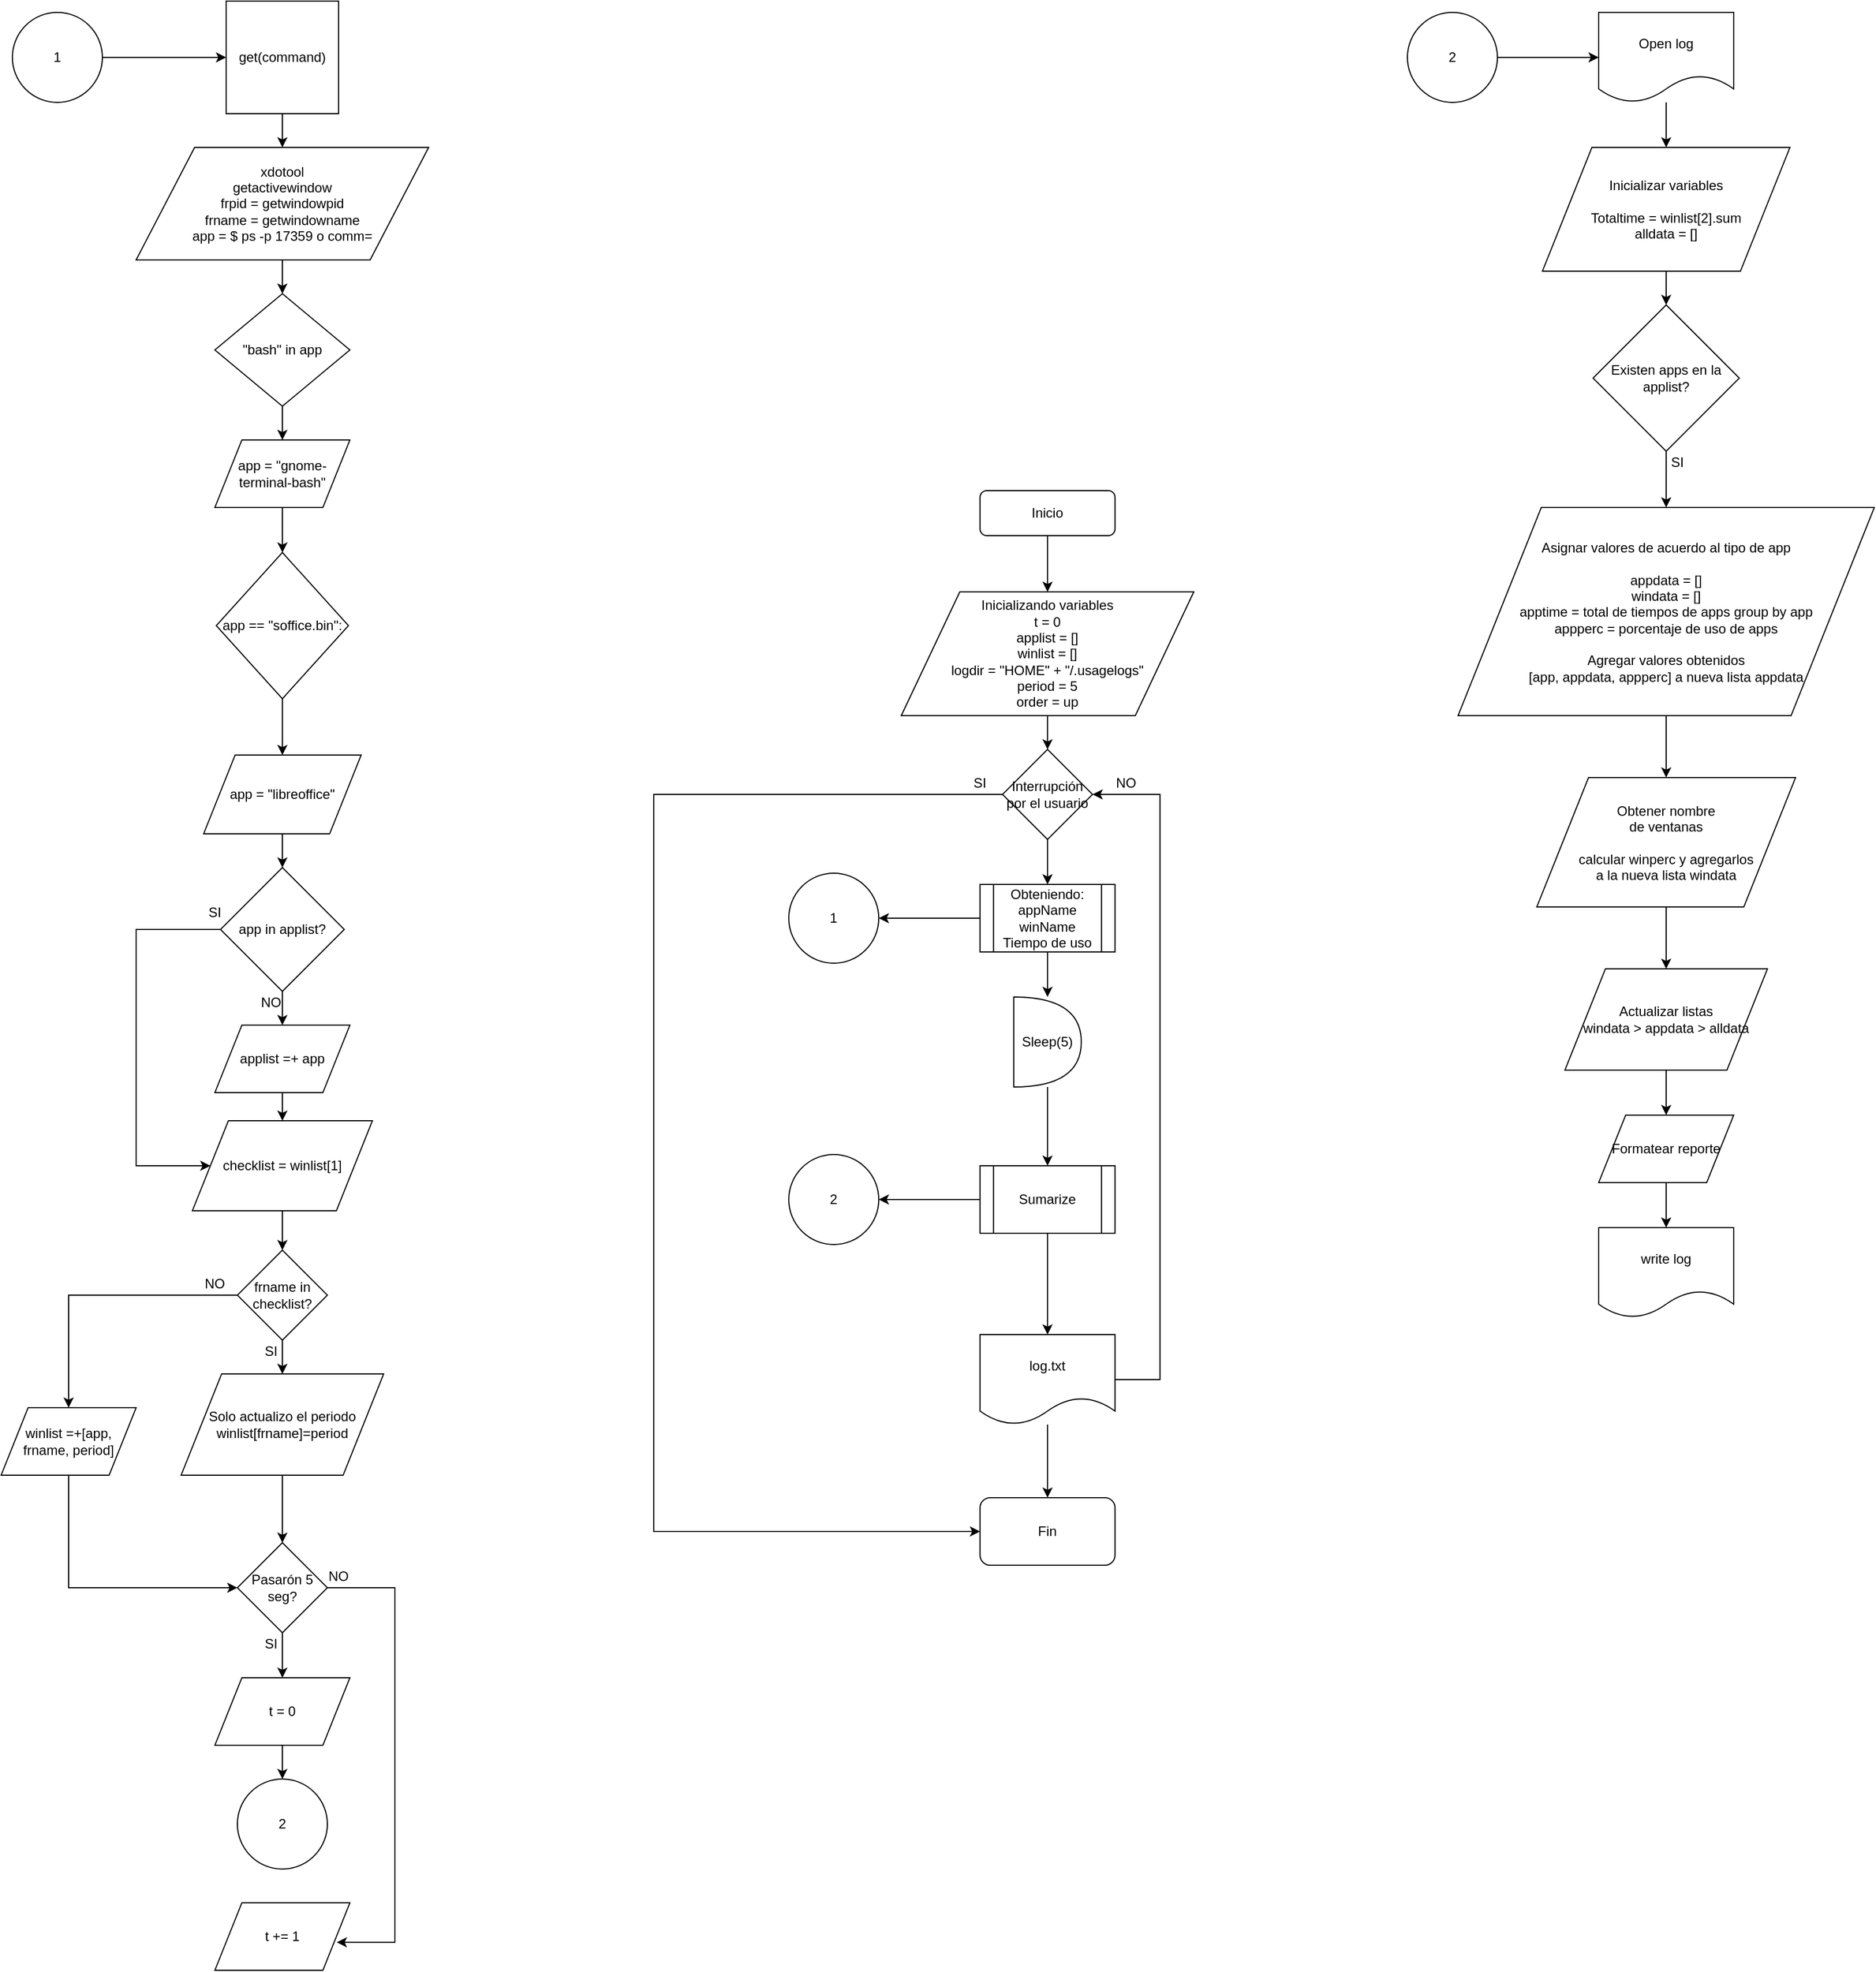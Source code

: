 <mxfile version="13.2.2" type="device"><diagram id="C5RBs43oDa-KdzZeNtuy" name="Page-1"><mxGraphModel dx="870" dy="636" grid="1" gridSize="10" guides="1" tooltips="1" connect="1" arrows="1" fold="1" page="1" pageScale="1" pageWidth="3300" pageHeight="2339" math="0" shadow="0"><root><mxCell id="WIyWlLk6GJQsqaUBKTNV-0"/><mxCell id="WIyWlLk6GJQsqaUBKTNV-1" parent="WIyWlLk6GJQsqaUBKTNV-0"/><mxCell id="TZGEz8ic17-XEerQksNN-13" style="edgeStyle=orthogonalEdgeStyle;rounded=0;orthogonalLoop=1;jettySize=auto;html=1;entryX=0.5;entryY=0;entryDx=0;entryDy=0;" edge="1" parent="WIyWlLk6GJQsqaUBKTNV-1" source="WIyWlLk6GJQsqaUBKTNV-3" target="TZGEz8ic17-XEerQksNN-1"><mxGeometry relative="1" as="geometry"/></mxCell><mxCell id="WIyWlLk6GJQsqaUBKTNV-3" value="Inicio" style="rounded=1;whiteSpace=wrap;html=1;fontSize=12;glass=0;strokeWidth=1;shadow=0;" parent="WIyWlLk6GJQsqaUBKTNV-1" vertex="1"><mxGeometry x="880.11" y="455" width="120" height="40" as="geometry"/></mxCell><mxCell id="TZGEz8ic17-XEerQksNN-12" style="edgeStyle=orthogonalEdgeStyle;rounded=0;orthogonalLoop=1;jettySize=auto;html=1;" edge="1" parent="WIyWlLk6GJQsqaUBKTNV-1" source="TZGEz8ic17-XEerQksNN-1" target="TZGEz8ic17-XEerQksNN-2"><mxGeometry relative="1" as="geometry"/></mxCell><mxCell id="TZGEz8ic17-XEerQksNN-1" value="Inicializando variables&lt;br&gt;t = 0&lt;br&gt;applist = []&lt;br&gt;winlist = []&lt;br&gt;logdir = &quot;HOME&quot; + &quot;/.usagelogs&quot;&lt;br&gt;period = 5&lt;br&gt;order = up" style="shape=parallelogram;perimeter=parallelogramPerimeter;whiteSpace=wrap;html=1;" vertex="1" parent="WIyWlLk6GJQsqaUBKTNV-1"><mxGeometry x="810.11" y="545" width="260" height="110" as="geometry"/></mxCell><mxCell id="TZGEz8ic17-XEerQksNN-7" style="edgeStyle=orthogonalEdgeStyle;rounded=0;orthogonalLoop=1;jettySize=auto;html=1;" edge="1" parent="WIyWlLk6GJQsqaUBKTNV-1" source="TZGEz8ic17-XEerQksNN-2" target="TZGEz8ic17-XEerQksNN-3"><mxGeometry relative="1" as="geometry"/></mxCell><mxCell id="TZGEz8ic17-XEerQksNN-11" style="edgeStyle=orthogonalEdgeStyle;rounded=0;orthogonalLoop=1;jettySize=auto;html=1;entryX=0;entryY=0.5;entryDx=0;entryDy=0;" edge="1" parent="WIyWlLk6GJQsqaUBKTNV-1" source="TZGEz8ic17-XEerQksNN-2" target="TZGEz8ic17-XEerQksNN-5"><mxGeometry relative="1" as="geometry"><mxPoint x="830.11" y="1085" as="targetPoint"/><Array as="points"><mxPoint x="590.11" y="725"/><mxPoint x="590.11" y="1380"/></Array></mxGeometry></mxCell><mxCell id="TZGEz8ic17-XEerQksNN-2" value="Interrupción por el usuario" style="rhombus;whiteSpace=wrap;html=1;" vertex="1" parent="WIyWlLk6GJQsqaUBKTNV-1"><mxGeometry x="900.11" y="685" width="80" height="80" as="geometry"/></mxCell><mxCell id="TZGEz8ic17-XEerQksNN-8" style="edgeStyle=orthogonalEdgeStyle;rounded=0;orthogonalLoop=1;jettySize=auto;html=1;" edge="1" parent="WIyWlLk6GJQsqaUBKTNV-1" source="TZGEz8ic17-XEerQksNN-14" target="TZGEz8ic17-XEerQksNN-16"><mxGeometry relative="1" as="geometry"/></mxCell><mxCell id="TZGEz8ic17-XEerQksNN-20" style="edgeStyle=orthogonalEdgeStyle;rounded=0;orthogonalLoop=1;jettySize=auto;html=1;entryX=1;entryY=0.5;entryDx=0;entryDy=0;" edge="1" parent="WIyWlLk6GJQsqaUBKTNV-1" source="TZGEz8ic17-XEerQksNN-3" target="TZGEz8ic17-XEerQksNN-18"><mxGeometry relative="1" as="geometry"/></mxCell><mxCell id="TZGEz8ic17-XEerQksNN-3" value="Obteniendo:&lt;br&gt;appName&lt;br&gt;winName&lt;br&gt;Tiempo de uso" style="shape=process;whiteSpace=wrap;html=1;backgroundOutline=1;" vertex="1" parent="WIyWlLk6GJQsqaUBKTNV-1"><mxGeometry x="880.11" y="805" width="120" height="60" as="geometry"/></mxCell><mxCell id="TZGEz8ic17-XEerQksNN-9" style="edgeStyle=orthogonalEdgeStyle;rounded=0;orthogonalLoop=1;jettySize=auto;html=1;" edge="1" parent="WIyWlLk6GJQsqaUBKTNV-1" source="TZGEz8ic17-XEerQksNN-4" target="TZGEz8ic17-XEerQksNN-5"><mxGeometry relative="1" as="geometry"/></mxCell><mxCell id="TZGEz8ic17-XEerQksNN-4" value="log.txt" style="shape=document;whiteSpace=wrap;html=1;boundedLbl=1;" vertex="1" parent="WIyWlLk6GJQsqaUBKTNV-1"><mxGeometry x="880.11" y="1205" width="120" height="80" as="geometry"/></mxCell><mxCell id="TZGEz8ic17-XEerQksNN-10" style="edgeStyle=orthogonalEdgeStyle;rounded=0;orthogonalLoop=1;jettySize=auto;html=1;exitX=1;exitY=0.5;exitDx=0;exitDy=0;" edge="1" parent="WIyWlLk6GJQsqaUBKTNV-1" source="TZGEz8ic17-XEerQksNN-4" target="TZGEz8ic17-XEerQksNN-2"><mxGeometry relative="1" as="geometry"><mxPoint x="1050.11" y="705" as="targetPoint"/><Array as="points"><mxPoint x="1040.11" y="1245"/><mxPoint x="1040.11" y="725"/></Array></mxGeometry></mxCell><mxCell id="TZGEz8ic17-XEerQksNN-5" value="Fin" style="rounded=1;whiteSpace=wrap;html=1;" vertex="1" parent="WIyWlLk6GJQsqaUBKTNV-1"><mxGeometry x="880.11" y="1350" width="120" height="60" as="geometry"/></mxCell><mxCell id="TZGEz8ic17-XEerQksNN-14" value="Sleep(5)" style="shape=or;whiteSpace=wrap;html=1;" vertex="1" parent="WIyWlLk6GJQsqaUBKTNV-1"><mxGeometry x="910.11" y="905" width="60" height="80" as="geometry"/></mxCell><mxCell id="TZGEz8ic17-XEerQksNN-15" style="edgeStyle=orthogonalEdgeStyle;rounded=0;orthogonalLoop=1;jettySize=auto;html=1;" edge="1" parent="WIyWlLk6GJQsqaUBKTNV-1" source="TZGEz8ic17-XEerQksNN-3" target="TZGEz8ic17-XEerQksNN-14"><mxGeometry relative="1" as="geometry"><mxPoint x="940.11" y="865" as="sourcePoint"/><mxPoint x="940.11" y="1125" as="targetPoint"/></mxGeometry></mxCell><mxCell id="TZGEz8ic17-XEerQksNN-17" style="edgeStyle=orthogonalEdgeStyle;rounded=0;orthogonalLoop=1;jettySize=auto;html=1;" edge="1" parent="WIyWlLk6GJQsqaUBKTNV-1" source="TZGEz8ic17-XEerQksNN-16" target="TZGEz8ic17-XEerQksNN-4"><mxGeometry relative="1" as="geometry"/></mxCell><mxCell id="TZGEz8ic17-XEerQksNN-21" style="edgeStyle=orthogonalEdgeStyle;rounded=0;orthogonalLoop=1;jettySize=auto;html=1;" edge="1" parent="WIyWlLk6GJQsqaUBKTNV-1" source="TZGEz8ic17-XEerQksNN-16" target="TZGEz8ic17-XEerQksNN-19"><mxGeometry relative="1" as="geometry"/></mxCell><mxCell id="TZGEz8ic17-XEerQksNN-16" value="Sumarize" style="shape=process;whiteSpace=wrap;html=1;backgroundOutline=1;" vertex="1" parent="WIyWlLk6GJQsqaUBKTNV-1"><mxGeometry x="880.11" y="1055" width="120" height="60" as="geometry"/></mxCell><mxCell id="TZGEz8ic17-XEerQksNN-18" value="1" style="ellipse;whiteSpace=wrap;html=1;aspect=fixed;" vertex="1" parent="WIyWlLk6GJQsqaUBKTNV-1"><mxGeometry x="710.11" y="795" width="80" height="80" as="geometry"/></mxCell><mxCell id="TZGEz8ic17-XEerQksNN-19" value="2" style="ellipse;whiteSpace=wrap;html=1;aspect=fixed;" vertex="1" parent="WIyWlLk6GJQsqaUBKTNV-1"><mxGeometry x="710.11" y="1045" width="80" height="80" as="geometry"/></mxCell><mxCell id="TZGEz8ic17-XEerQksNN-22" value="SI" style="text;html=1;strokeColor=none;fillColor=none;align=center;verticalAlign=middle;whiteSpace=wrap;rounded=0;" vertex="1" parent="WIyWlLk6GJQsqaUBKTNV-1"><mxGeometry x="860.11" y="705" width="40" height="20" as="geometry"/></mxCell><mxCell id="TZGEz8ic17-XEerQksNN-23" value="NO" style="text;html=1;strokeColor=none;fillColor=none;align=center;verticalAlign=middle;whiteSpace=wrap;rounded=0;" vertex="1" parent="WIyWlLk6GJQsqaUBKTNV-1"><mxGeometry x="990.11" y="705" width="40" height="20" as="geometry"/></mxCell><mxCell id="TZGEz8ic17-XEerQksNN-30" style="edgeStyle=orthogonalEdgeStyle;rounded=0;orthogonalLoop=1;jettySize=auto;html=1;" edge="1" parent="WIyWlLk6GJQsqaUBKTNV-1" source="TZGEz8ic17-XEerQksNN-25" target="TZGEz8ic17-XEerQksNN-27"><mxGeometry relative="1" as="geometry"/></mxCell><mxCell id="TZGEz8ic17-XEerQksNN-25" value="1" style="ellipse;whiteSpace=wrap;html=1;aspect=fixed;" vertex="1" parent="WIyWlLk6GJQsqaUBKTNV-1"><mxGeometry x="20" y="30" width="80" height="80" as="geometry"/></mxCell><mxCell id="TZGEz8ic17-XEerQksNN-31" style="edgeStyle=orthogonalEdgeStyle;rounded=0;orthogonalLoop=1;jettySize=auto;html=1;" edge="1" parent="WIyWlLk6GJQsqaUBKTNV-1" source="TZGEz8ic17-XEerQksNN-26" target="TZGEz8ic17-XEerQksNN-28"><mxGeometry relative="1" as="geometry"/></mxCell><mxCell id="TZGEz8ic17-XEerQksNN-26" value="xdotool&lt;br&gt;getactivewindow&lt;br&gt;frpid = getwindowpid&lt;br&gt;frname = getwindowname&lt;br&gt;app =&amp;nbsp;$ ps -p 17359 o comm=" style="shape=parallelogram;perimeter=parallelogramPerimeter;whiteSpace=wrap;html=1;" vertex="1" parent="WIyWlLk6GJQsqaUBKTNV-1"><mxGeometry x="130" y="150" width="260" height="100" as="geometry"/></mxCell><mxCell id="TZGEz8ic17-XEerQksNN-29" style="edgeStyle=orthogonalEdgeStyle;rounded=0;orthogonalLoop=1;jettySize=auto;html=1;entryX=0.5;entryY=0;entryDx=0;entryDy=0;" edge="1" parent="WIyWlLk6GJQsqaUBKTNV-1" source="TZGEz8ic17-XEerQksNN-27" target="TZGEz8ic17-XEerQksNN-26"><mxGeometry relative="1" as="geometry"/></mxCell><mxCell id="TZGEz8ic17-XEerQksNN-27" value="&lt;span&gt;get(command)&lt;/span&gt;" style="whiteSpace=wrap;html=1;aspect=fixed;" vertex="1" parent="WIyWlLk6GJQsqaUBKTNV-1"><mxGeometry x="210" y="20" width="100" height="100" as="geometry"/></mxCell><mxCell id="TZGEz8ic17-XEerQksNN-34" style="edgeStyle=orthogonalEdgeStyle;rounded=0;orthogonalLoop=1;jettySize=auto;html=1;" edge="1" parent="WIyWlLk6GJQsqaUBKTNV-1" source="TZGEz8ic17-XEerQksNN-28" target="TZGEz8ic17-XEerQksNN-32"><mxGeometry relative="1" as="geometry"/></mxCell><mxCell id="TZGEz8ic17-XEerQksNN-28" value="&quot;bash&quot; in app" style="rhombus;whiteSpace=wrap;html=1;" vertex="1" parent="WIyWlLk6GJQsqaUBKTNV-1"><mxGeometry x="200" y="280" width="120" height="100" as="geometry"/></mxCell><mxCell id="TZGEz8ic17-XEerQksNN-35" style="edgeStyle=orthogonalEdgeStyle;rounded=0;orthogonalLoop=1;jettySize=auto;html=1;" edge="1" parent="WIyWlLk6GJQsqaUBKTNV-1" source="TZGEz8ic17-XEerQksNN-32" target="TZGEz8ic17-XEerQksNN-33"><mxGeometry relative="1" as="geometry"/></mxCell><mxCell id="TZGEz8ic17-XEerQksNN-32" value="app = &quot;gnome-terminal-bash&quot;" style="shape=parallelogram;perimeter=parallelogramPerimeter;whiteSpace=wrap;html=1;" vertex="1" parent="WIyWlLk6GJQsqaUBKTNV-1"><mxGeometry x="200" y="410" width="120" height="60" as="geometry"/></mxCell><mxCell id="TZGEz8ic17-XEerQksNN-37" style="edgeStyle=orthogonalEdgeStyle;rounded=0;orthogonalLoop=1;jettySize=auto;html=1;" edge="1" parent="WIyWlLk6GJQsqaUBKTNV-1" source="TZGEz8ic17-XEerQksNN-33" target="TZGEz8ic17-XEerQksNN-36"><mxGeometry relative="1" as="geometry"/></mxCell><mxCell id="TZGEz8ic17-XEerQksNN-33" value="app == &quot;soffice.bin&quot;:" style="rhombus;whiteSpace=wrap;html=1;" vertex="1" parent="WIyWlLk6GJQsqaUBKTNV-1"><mxGeometry x="201.25" y="510" width="117.5" height="130" as="geometry"/></mxCell><mxCell id="TZGEz8ic17-XEerQksNN-39" style="edgeStyle=orthogonalEdgeStyle;rounded=0;orthogonalLoop=1;jettySize=auto;html=1;" edge="1" parent="WIyWlLk6GJQsqaUBKTNV-1" source="TZGEz8ic17-XEerQksNN-36" target="TZGEz8ic17-XEerQksNN-38"><mxGeometry relative="1" as="geometry"/></mxCell><mxCell id="TZGEz8ic17-XEerQksNN-36" value="app = &quot;libreoffice&quot;" style="shape=parallelogram;perimeter=parallelogramPerimeter;whiteSpace=wrap;html=1;" vertex="1" parent="WIyWlLk6GJQsqaUBKTNV-1"><mxGeometry x="190" y="690" width="140" height="70" as="geometry"/></mxCell><mxCell id="TZGEz8ic17-XEerQksNN-66" style="edgeStyle=orthogonalEdgeStyle;rounded=0;orthogonalLoop=1;jettySize=auto;html=1;entryX=0.5;entryY=0;entryDx=0;entryDy=0;" edge="1" parent="WIyWlLk6GJQsqaUBKTNV-1" source="TZGEz8ic17-XEerQksNN-38" target="TZGEz8ic17-XEerQksNN-40"><mxGeometry relative="1" as="geometry"/></mxCell><mxCell id="TZGEz8ic17-XEerQksNN-67" style="edgeStyle=orthogonalEdgeStyle;rounded=0;orthogonalLoop=1;jettySize=auto;html=1;" edge="1" parent="WIyWlLk6GJQsqaUBKTNV-1" source="TZGEz8ic17-XEerQksNN-38" target="TZGEz8ic17-XEerQksNN-41"><mxGeometry relative="1" as="geometry"><mxPoint x="150" y="1070" as="targetPoint"/><Array as="points"><mxPoint x="130" y="845"/><mxPoint x="130" y="1055"/></Array></mxGeometry></mxCell><mxCell id="TZGEz8ic17-XEerQksNN-38" value="app in applist?" style="rhombus;whiteSpace=wrap;html=1;" vertex="1" parent="WIyWlLk6GJQsqaUBKTNV-1"><mxGeometry x="205" y="790" width="110" height="110" as="geometry"/></mxCell><mxCell id="TZGEz8ic17-XEerQksNN-68" style="edgeStyle=orthogonalEdgeStyle;rounded=0;orthogonalLoop=1;jettySize=auto;html=1;" edge="1" parent="WIyWlLk6GJQsqaUBKTNV-1" source="TZGEz8ic17-XEerQksNN-40" target="TZGEz8ic17-XEerQksNN-41"><mxGeometry relative="1" as="geometry"/></mxCell><mxCell id="TZGEz8ic17-XEerQksNN-40" value="applist =+ app" style="shape=parallelogram;perimeter=parallelogramPerimeter;whiteSpace=wrap;html=1;" vertex="1" parent="WIyWlLk6GJQsqaUBKTNV-1"><mxGeometry x="200" y="930" width="120" height="60" as="geometry"/></mxCell><mxCell id="TZGEz8ic17-XEerQksNN-70" style="edgeStyle=orthogonalEdgeStyle;rounded=0;orthogonalLoop=1;jettySize=auto;html=1;entryX=0.5;entryY=0;entryDx=0;entryDy=0;" edge="1" parent="WIyWlLk6GJQsqaUBKTNV-1" source="TZGEz8ic17-XEerQksNN-41" target="TZGEz8ic17-XEerQksNN-42"><mxGeometry relative="1" as="geometry"/></mxCell><mxCell id="TZGEz8ic17-XEerQksNN-41" value="checklist = winlist[1]" style="shape=parallelogram;perimeter=parallelogramPerimeter;whiteSpace=wrap;html=1;" vertex="1" parent="WIyWlLk6GJQsqaUBKTNV-1"><mxGeometry x="180" y="1015" width="160" height="80" as="geometry"/></mxCell><mxCell id="TZGEz8ic17-XEerQksNN-45" style="edgeStyle=orthogonalEdgeStyle;rounded=0;orthogonalLoop=1;jettySize=auto;html=1;" edge="1" parent="WIyWlLk6GJQsqaUBKTNV-1" source="TZGEz8ic17-XEerQksNN-42" target="TZGEz8ic17-XEerQksNN-43"><mxGeometry relative="1" as="geometry"/></mxCell><mxCell id="TZGEz8ic17-XEerQksNN-48" style="edgeStyle=orthogonalEdgeStyle;rounded=0;orthogonalLoop=1;jettySize=auto;html=1;" edge="1" parent="WIyWlLk6GJQsqaUBKTNV-1" source="TZGEz8ic17-XEerQksNN-42" target="TZGEz8ic17-XEerQksNN-47"><mxGeometry relative="1" as="geometry"/></mxCell><mxCell id="TZGEz8ic17-XEerQksNN-42" value="frname in checklist?" style="rhombus;whiteSpace=wrap;html=1;" vertex="1" parent="WIyWlLk6GJQsqaUBKTNV-1"><mxGeometry x="220" y="1130" width="80" height="80" as="geometry"/></mxCell><mxCell id="TZGEz8ic17-XEerQksNN-51" style="edgeStyle=orthogonalEdgeStyle;rounded=0;orthogonalLoop=1;jettySize=auto;html=1;" edge="1" parent="WIyWlLk6GJQsqaUBKTNV-1" source="TZGEz8ic17-XEerQksNN-43" target="TZGEz8ic17-XEerQksNN-49"><mxGeometry relative="1" as="geometry"><Array as="points"><mxPoint x="70" y="1430"/></Array></mxGeometry></mxCell><mxCell id="TZGEz8ic17-XEerQksNN-43" value="winlist =+[app, frname, period]" style="shape=parallelogram;perimeter=parallelogramPerimeter;whiteSpace=wrap;html=1;" vertex="1" parent="WIyWlLk6GJQsqaUBKTNV-1"><mxGeometry x="10" y="1270" width="120" height="60" as="geometry"/></mxCell><mxCell id="TZGEz8ic17-XEerQksNN-44" value="NO" style="text;html=1;strokeColor=none;fillColor=none;align=center;verticalAlign=middle;whiteSpace=wrap;rounded=0;" vertex="1" parent="WIyWlLk6GJQsqaUBKTNV-1"><mxGeometry x="180" y="1150" width="40" height="20" as="geometry"/></mxCell><mxCell id="TZGEz8ic17-XEerQksNN-46" value="SI" style="text;html=1;strokeColor=none;fillColor=none;align=center;verticalAlign=middle;whiteSpace=wrap;rounded=0;" vertex="1" parent="WIyWlLk6GJQsqaUBKTNV-1"><mxGeometry x="230" y="1210" width="40" height="20" as="geometry"/></mxCell><mxCell id="TZGEz8ic17-XEerQksNN-52" style="edgeStyle=orthogonalEdgeStyle;rounded=0;orthogonalLoop=1;jettySize=auto;html=1;entryX=0.5;entryY=0;entryDx=0;entryDy=0;" edge="1" parent="WIyWlLk6GJQsqaUBKTNV-1" source="TZGEz8ic17-XEerQksNN-47" target="TZGEz8ic17-XEerQksNN-49"><mxGeometry relative="1" as="geometry"/></mxCell><mxCell id="TZGEz8ic17-XEerQksNN-47" value="Solo actualizo el periodo&lt;br&gt;winlist[frname]=period" style="shape=parallelogram;perimeter=parallelogramPerimeter;whiteSpace=wrap;html=1;" vertex="1" parent="WIyWlLk6GJQsqaUBKTNV-1"><mxGeometry x="170" y="1240" width="180" height="90" as="geometry"/></mxCell><mxCell id="TZGEz8ic17-XEerQksNN-60" style="edgeStyle=orthogonalEdgeStyle;rounded=0;orthogonalLoop=1;jettySize=auto;html=1;" edge="1" parent="WIyWlLk6GJQsqaUBKTNV-1" source="TZGEz8ic17-XEerQksNN-49" target="TZGEz8ic17-XEerQksNN-58"><mxGeometry relative="1" as="geometry"/></mxCell><mxCell id="TZGEz8ic17-XEerQksNN-62" style="edgeStyle=orthogonalEdgeStyle;rounded=0;orthogonalLoop=1;jettySize=auto;html=1;entryX=0.903;entryY=0.585;entryDx=0;entryDy=0;entryPerimeter=0;" edge="1" parent="WIyWlLk6GJQsqaUBKTNV-1" source="TZGEz8ic17-XEerQksNN-49" target="TZGEz8ic17-XEerQksNN-59"><mxGeometry relative="1" as="geometry"><Array as="points"><mxPoint x="360" y="1430"/><mxPoint x="360" y="1745"/></Array></mxGeometry></mxCell><mxCell id="TZGEz8ic17-XEerQksNN-49" value="Pasarón 5 seg?" style="rhombus;whiteSpace=wrap;html=1;" vertex="1" parent="WIyWlLk6GJQsqaUBKTNV-1"><mxGeometry x="220" y="1390" width="80" height="80" as="geometry"/></mxCell><mxCell id="TZGEz8ic17-XEerQksNN-53" value="2" style="ellipse;whiteSpace=wrap;html=1;aspect=fixed;" vertex="1" parent="WIyWlLk6GJQsqaUBKTNV-1"><mxGeometry x="220" y="1600" width="80" height="80" as="geometry"/></mxCell><mxCell id="TZGEz8ic17-XEerQksNN-57" value="SI" style="text;html=1;strokeColor=none;fillColor=none;align=center;verticalAlign=middle;whiteSpace=wrap;rounded=0;" vertex="1" parent="WIyWlLk6GJQsqaUBKTNV-1"><mxGeometry x="230" y="1470" width="40" height="20" as="geometry"/></mxCell><mxCell id="TZGEz8ic17-XEerQksNN-61" style="edgeStyle=orthogonalEdgeStyle;rounded=0;orthogonalLoop=1;jettySize=auto;html=1;" edge="1" parent="WIyWlLk6GJQsqaUBKTNV-1" source="TZGEz8ic17-XEerQksNN-58" target="TZGEz8ic17-XEerQksNN-53"><mxGeometry relative="1" as="geometry"/></mxCell><mxCell id="TZGEz8ic17-XEerQksNN-58" value="t = 0" style="shape=parallelogram;perimeter=parallelogramPerimeter;whiteSpace=wrap;html=1;" vertex="1" parent="WIyWlLk6GJQsqaUBKTNV-1"><mxGeometry x="200" y="1510" width="120" height="60" as="geometry"/></mxCell><mxCell id="TZGEz8ic17-XEerQksNN-59" value="t += 1" style="shape=parallelogram;perimeter=parallelogramPerimeter;whiteSpace=wrap;html=1;" vertex="1" parent="WIyWlLk6GJQsqaUBKTNV-1"><mxGeometry x="200" y="1710" width="120" height="60" as="geometry"/></mxCell><mxCell id="TZGEz8ic17-XEerQksNN-63" value="NO" style="text;html=1;strokeColor=none;fillColor=none;align=center;verticalAlign=middle;whiteSpace=wrap;rounded=0;" vertex="1" parent="WIyWlLk6GJQsqaUBKTNV-1"><mxGeometry x="290" y="1410" width="40" height="20" as="geometry"/></mxCell><mxCell id="TZGEz8ic17-XEerQksNN-64" value="NO" style="text;html=1;strokeColor=none;fillColor=none;align=center;verticalAlign=middle;whiteSpace=wrap;rounded=0;" vertex="1" parent="WIyWlLk6GJQsqaUBKTNV-1"><mxGeometry x="230" y="900" width="40" height="20" as="geometry"/></mxCell><mxCell id="TZGEz8ic17-XEerQksNN-69" value="SI" style="text;html=1;strokeColor=none;fillColor=none;align=center;verticalAlign=middle;whiteSpace=wrap;rounded=0;" vertex="1" parent="WIyWlLk6GJQsqaUBKTNV-1"><mxGeometry x="180" y="820" width="40" height="20" as="geometry"/></mxCell><mxCell id="TZGEz8ic17-XEerQksNN-98" style="edgeStyle=orthogonalEdgeStyle;rounded=0;orthogonalLoop=1;jettySize=auto;html=1;" edge="1" parent="WIyWlLk6GJQsqaUBKTNV-1" source="TZGEz8ic17-XEerQksNN-71" target="TZGEz8ic17-XEerQksNN-72"><mxGeometry relative="1" as="geometry"/></mxCell><mxCell id="TZGEz8ic17-XEerQksNN-71" value="2" style="ellipse;whiteSpace=wrap;html=1;aspect=fixed;" vertex="1" parent="WIyWlLk6GJQsqaUBKTNV-1"><mxGeometry x="1260" y="30" width="80" height="80" as="geometry"/></mxCell><mxCell id="TZGEz8ic17-XEerQksNN-74" style="edgeStyle=orthogonalEdgeStyle;rounded=0;orthogonalLoop=1;jettySize=auto;html=1;" edge="1" parent="WIyWlLk6GJQsqaUBKTNV-1" source="TZGEz8ic17-XEerQksNN-72" target="TZGEz8ic17-XEerQksNN-73"><mxGeometry relative="1" as="geometry"/></mxCell><mxCell id="TZGEz8ic17-XEerQksNN-72" value="Open log" style="shape=document;whiteSpace=wrap;html=1;boundedLbl=1;" vertex="1" parent="WIyWlLk6GJQsqaUBKTNV-1"><mxGeometry x="1430" y="30" width="120" height="80" as="geometry"/></mxCell><mxCell id="TZGEz8ic17-XEerQksNN-77" style="edgeStyle=orthogonalEdgeStyle;rounded=0;orthogonalLoop=1;jettySize=auto;html=1;" edge="1" parent="WIyWlLk6GJQsqaUBKTNV-1" source="TZGEz8ic17-XEerQksNN-73" target="TZGEz8ic17-XEerQksNN-75"><mxGeometry relative="1" as="geometry"/></mxCell><mxCell id="TZGEz8ic17-XEerQksNN-73" value="Inicializar variables&lt;br&gt;&lt;br&gt;Totaltime = winlist[2].sum&lt;br&gt;alldata = []" style="shape=parallelogram;perimeter=parallelogramPerimeter;whiteSpace=wrap;html=1;" vertex="1" parent="WIyWlLk6GJQsqaUBKTNV-1"><mxGeometry x="1380" y="150" width="220" height="110" as="geometry"/></mxCell><mxCell id="TZGEz8ic17-XEerQksNN-78" style="edgeStyle=orthogonalEdgeStyle;rounded=0;orthogonalLoop=1;jettySize=auto;html=1;entryX=0.5;entryY=0;entryDx=0;entryDy=0;" edge="1" parent="WIyWlLk6GJQsqaUBKTNV-1" source="TZGEz8ic17-XEerQksNN-75" target="TZGEz8ic17-XEerQksNN-102"><mxGeometry relative="1" as="geometry"><mxPoint x="1490" y="475" as="targetPoint"/></mxGeometry></mxCell><mxCell id="TZGEz8ic17-XEerQksNN-75" value="Existen apps en la applist?" style="rhombus;whiteSpace=wrap;html=1;" vertex="1" parent="WIyWlLk6GJQsqaUBKTNV-1"><mxGeometry x="1425" y="290" width="130" height="130" as="geometry"/></mxCell><mxCell id="TZGEz8ic17-XEerQksNN-99" style="edgeStyle=orthogonalEdgeStyle;rounded=0;orthogonalLoop=1;jettySize=auto;html=1;" edge="1" parent="WIyWlLk6GJQsqaUBKTNV-1" source="TZGEz8ic17-XEerQksNN-102" target="TZGEz8ic17-XEerQksNN-94"><mxGeometry relative="1" as="geometry"><mxPoint x="1490" y="655" as="sourcePoint"/></mxGeometry></mxCell><mxCell id="TZGEz8ic17-XEerQksNN-81" style="edgeStyle=orthogonalEdgeStyle;rounded=0;orthogonalLoop=1;jettySize=auto;html=1;" edge="1" parent="WIyWlLk6GJQsqaUBKTNV-1" source="TZGEz8ic17-XEerQksNN-94" target="TZGEz8ic17-XEerQksNN-80"><mxGeometry relative="1" as="geometry"/></mxCell><mxCell id="TZGEz8ic17-XEerQksNN-100" style="edgeStyle=orthogonalEdgeStyle;rounded=0;orthogonalLoop=1;jettySize=auto;html=1;" edge="1" parent="WIyWlLk6GJQsqaUBKTNV-1" source="TZGEz8ic17-XEerQksNN-80" target="TZGEz8ic17-XEerQksNN-92"><mxGeometry relative="1" as="geometry"/></mxCell><mxCell id="TZGEz8ic17-XEerQksNN-80" value="Actualizar listas&lt;br&gt;windata &amp;gt; appdata &amp;gt; alldata" style="shape=parallelogram;perimeter=parallelogramPerimeter;whiteSpace=wrap;html=1;" vertex="1" parent="WIyWlLk6GJQsqaUBKTNV-1"><mxGeometry x="1400" y="880" width="180" height="90" as="geometry"/></mxCell><mxCell id="TZGEz8ic17-XEerQksNN-89" value="SI" style="text;html=1;strokeColor=none;fillColor=none;align=center;verticalAlign=middle;whiteSpace=wrap;rounded=0;" vertex="1" parent="WIyWlLk6GJQsqaUBKTNV-1"><mxGeometry x="1480" y="420" width="40" height="20" as="geometry"/></mxCell><mxCell id="TZGEz8ic17-XEerQksNN-101" style="edgeStyle=orthogonalEdgeStyle;rounded=0;orthogonalLoop=1;jettySize=auto;html=1;" edge="1" parent="WIyWlLk6GJQsqaUBKTNV-1" source="TZGEz8ic17-XEerQksNN-92" target="TZGEz8ic17-XEerQksNN-97"><mxGeometry relative="1" as="geometry"/></mxCell><mxCell id="TZGEz8ic17-XEerQksNN-92" value="Formatear reporte" style="shape=parallelogram;perimeter=parallelogramPerimeter;whiteSpace=wrap;html=1;" vertex="1" parent="WIyWlLk6GJQsqaUBKTNV-1"><mxGeometry x="1430" y="1010" width="120" height="60" as="geometry"/></mxCell><mxCell id="TZGEz8ic17-XEerQksNN-94" value="Obtener nombre&lt;br&gt;de ventanas&lt;br&gt;&lt;br&gt;calcular winperc y agregarlos&lt;br&gt;a la nueva lista windata" style="shape=parallelogram;perimeter=parallelogramPerimeter;whiteSpace=wrap;html=1;" vertex="1" parent="WIyWlLk6GJQsqaUBKTNV-1"><mxGeometry x="1375" y="710" width="230" height="115" as="geometry"/></mxCell><mxCell id="TZGEz8ic17-XEerQksNN-97" value="write log" style="shape=document;whiteSpace=wrap;html=1;boundedLbl=1;" vertex="1" parent="WIyWlLk6GJQsqaUBKTNV-1"><mxGeometry x="1430" y="1110" width="120" height="80" as="geometry"/></mxCell><mxCell id="TZGEz8ic17-XEerQksNN-102" value="&lt;span&gt;Asignar valores de acuerdo al tipo de app&lt;/span&gt;&lt;br&gt;&lt;br&gt;&lt;span&gt;appdata = []&lt;/span&gt;&lt;br&gt;&lt;span&gt;windata = []&lt;/span&gt;&lt;br&gt;&lt;span&gt;apptime = total de tiempos de apps group by app&lt;/span&gt;&lt;br&gt;&lt;span&gt;appperc = porcentaje de uso de apps&lt;/span&gt;&lt;br&gt;&lt;br&gt;&lt;span&gt;Agregar valores obtenidos&lt;/span&gt;&lt;br&gt;&lt;span&gt;[app, appdata, appperc] a nueva lista appdata&lt;/span&gt;" style="shape=parallelogram;perimeter=parallelogramPerimeter;whiteSpace=wrap;html=1;" vertex="1" parent="WIyWlLk6GJQsqaUBKTNV-1"><mxGeometry x="1305" y="470" width="370" height="185" as="geometry"/></mxCell></root></mxGraphModel></diagram></mxfile>